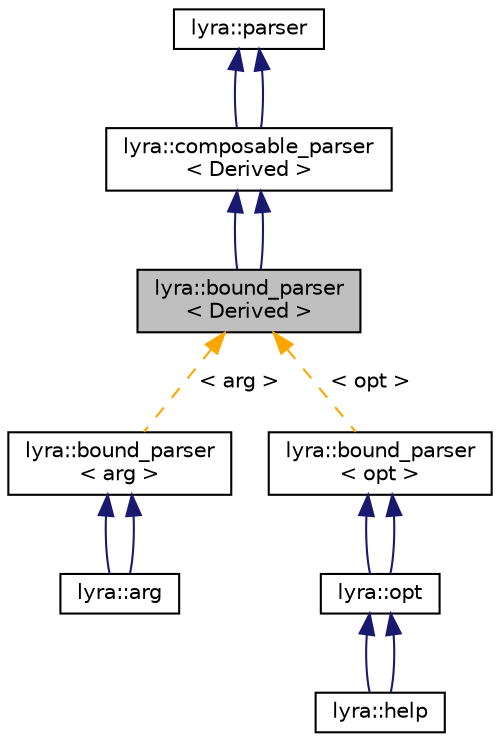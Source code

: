 digraph "lyra::bound_parser&lt; Derived &gt;"
{
 // INTERACTIVE_SVG=YES
 // LATEX_PDF_SIZE
  edge [fontname="Helvetica",fontsize="10",labelfontname="Helvetica",labelfontsize="10"];
  node [fontname="Helvetica",fontsize="10",shape=record];
  Node1 [label="lyra::bound_parser\l\< Derived \>",height=0.2,width=0.4,color="black", fillcolor="grey75", style="filled", fontcolor="black",tooltip=" "];
  Node2 -> Node1 [dir="back",color="midnightblue",fontsize="10",style="solid",fontname="Helvetica"];
  Node2 [label="lyra::composable_parser\l\< Derived \>",height=0.2,width=0.4,color="black", fillcolor="white", style="filled",URL="$classlyra_1_1composable__parser.html",tooltip=" "];
  Node3 -> Node2 [dir="back",color="midnightblue",fontsize="10",style="solid",fontname="Helvetica"];
  Node3 [label="lyra::parser",height=0.2,width=0.4,color="black", fillcolor="white", style="filled",URL="$classlyra_1_1parser.html",tooltip=" "];
  Node3 -> Node2 [dir="back",color="midnightblue",fontsize="10",style="solid",fontname="Helvetica"];
  Node2 -> Node1 [dir="back",color="midnightblue",fontsize="10",style="solid",fontname="Helvetica"];
  Node1 -> Node4 [dir="back",color="orange",fontsize="10",style="dashed",label=" \< arg \>" ,fontname="Helvetica"];
  Node4 [label="lyra::bound_parser\l\< arg \>",height=0.2,width=0.4,color="black", fillcolor="white", style="filled",URL="$classlyra_1_1bound__parser.html",tooltip=" "];
  Node4 -> Node5 [dir="back",color="midnightblue",fontsize="10",style="solid",fontname="Helvetica"];
  Node5 [label="lyra::arg",height=0.2,width=0.4,color="black", fillcolor="white", style="filled",URL="$classlyra_1_1arg.html",tooltip=" "];
  Node4 -> Node5 [dir="back",color="midnightblue",fontsize="10",style="solid",fontname="Helvetica"];
  Node1 -> Node6 [dir="back",color="orange",fontsize="10",style="dashed",label=" \< opt \>" ,fontname="Helvetica"];
  Node6 [label="lyra::bound_parser\l\< opt \>",height=0.2,width=0.4,color="black", fillcolor="white", style="filled",URL="$classlyra_1_1bound__parser.html",tooltip=" "];
  Node6 -> Node7 [dir="back",color="midnightblue",fontsize="10",style="solid",fontname="Helvetica"];
  Node7 [label="lyra::opt",height=0.2,width=0.4,color="black", fillcolor="white", style="filled",URL="$classlyra_1_1opt.html",tooltip=" "];
  Node7 -> Node8 [dir="back",color="midnightblue",fontsize="10",style="solid",fontname="Helvetica"];
  Node8 [label="lyra::help",height=0.2,width=0.4,color="black", fillcolor="white", style="filled",URL="$classlyra_1_1help.html",tooltip=" "];
  Node7 -> Node8 [dir="back",color="midnightblue",fontsize="10",style="solid",fontname="Helvetica"];
  Node6 -> Node7 [dir="back",color="midnightblue",fontsize="10",style="solid",fontname="Helvetica"];
}
